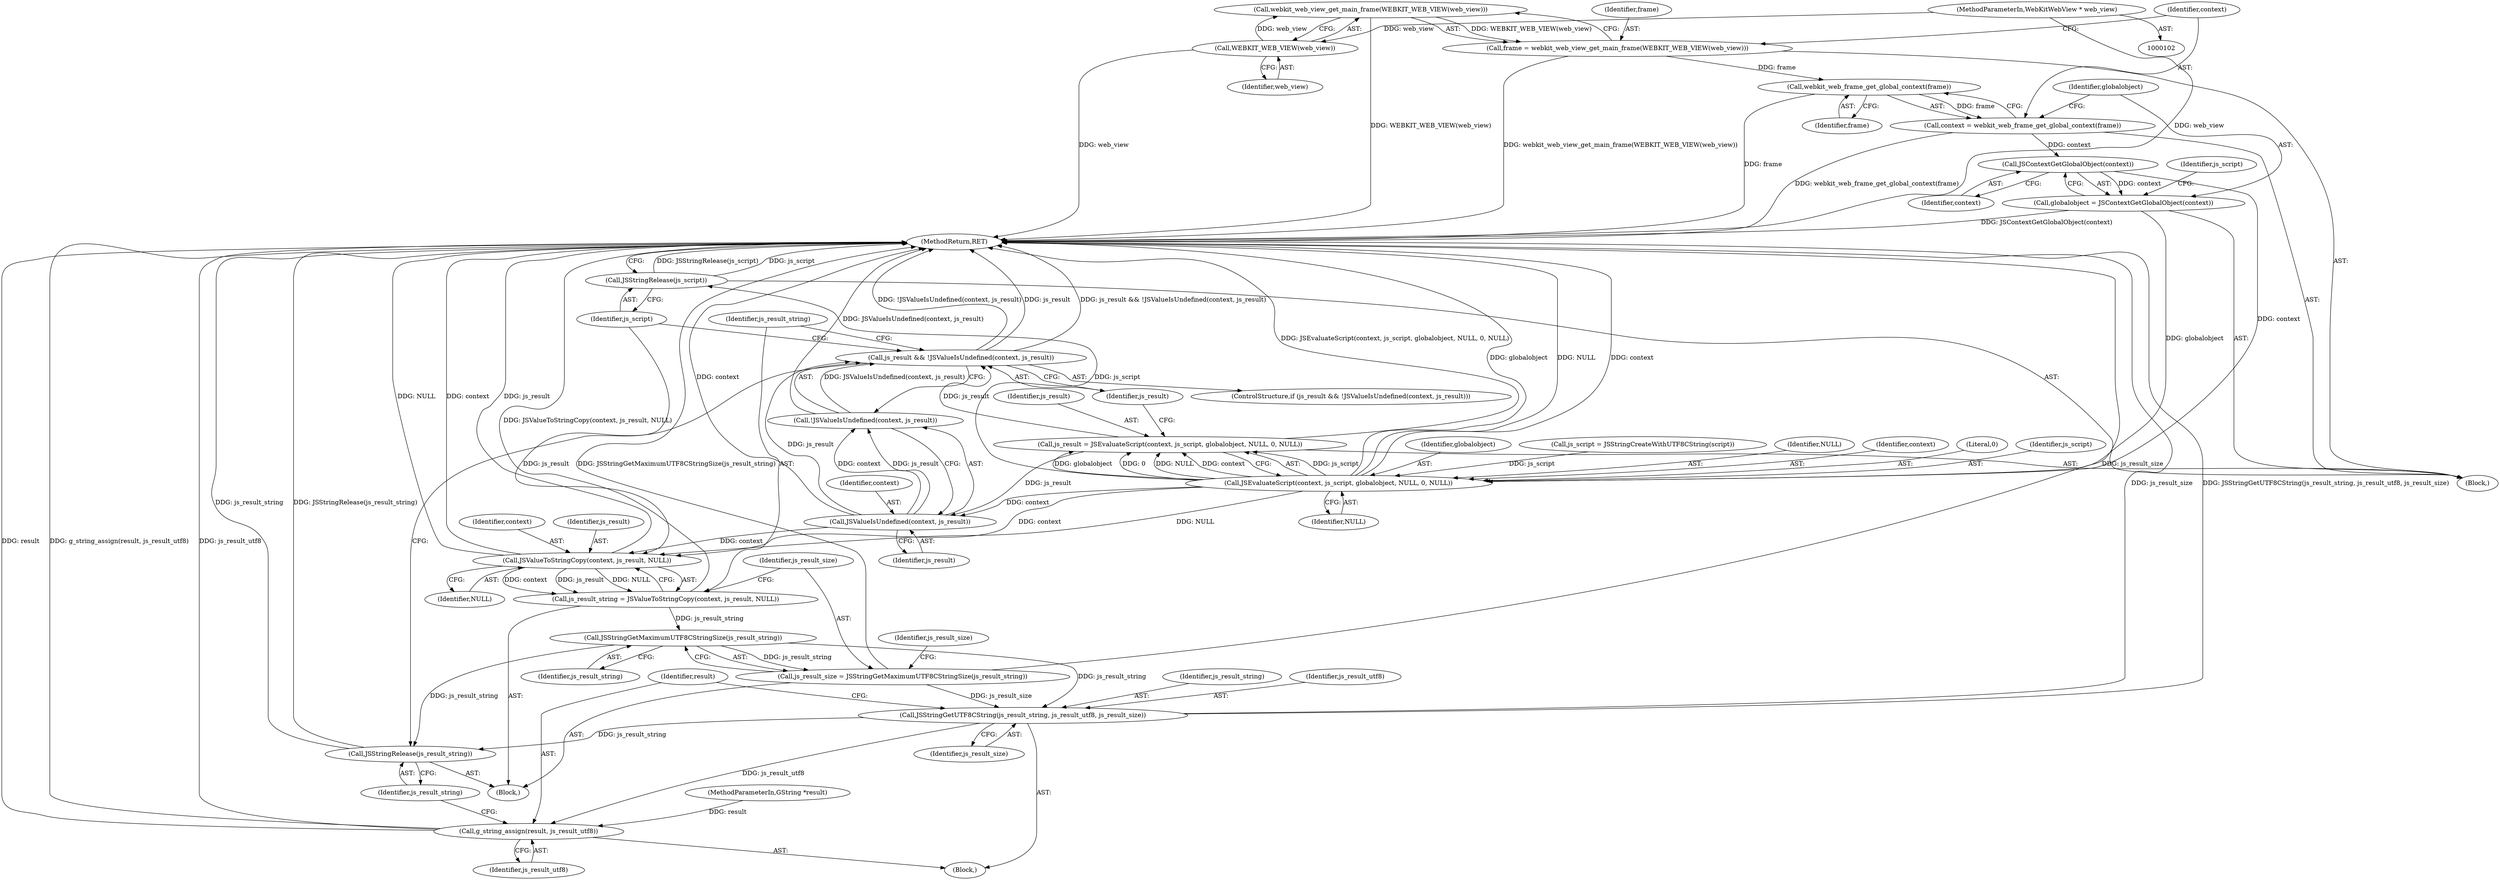 digraph "0_uzbl_1958b52d41cba96956dc1995660de49525ed1047_0@API" {
"1000117" [label="(Call,webkit_web_view_get_main_frame(WEBKIT_WEB_VIEW(web_view)))"];
"1000118" [label="(Call,WEBKIT_WEB_VIEW(web_view))"];
"1000103" [label="(MethodParameterIn,WebKitWebView * web_view)"];
"1000115" [label="(Call,frame = webkit_web_view_get_main_frame(WEBKIT_WEB_VIEW(web_view)))"];
"1000122" [label="(Call,webkit_web_frame_get_global_context(frame))"];
"1000120" [label="(Call,context = webkit_web_frame_get_global_context(frame))"];
"1000126" [label="(Call,JSContextGetGlobalObject(context))"];
"1000124" [label="(Call,globalobject = JSContextGetGlobalObject(context))"];
"1000134" [label="(Call,JSEvaluateScript(context, js_script, globalobject, NULL, 0, NULL))"];
"1000132" [label="(Call,js_result = JSEvaluateScript(context, js_script, globalobject, NULL, 0, NULL))"];
"1000142" [label="(Call,js_result && !JSValueIsUndefined(context, js_result))"];
"1000151" [label="(Call,JSValueToStringCopy(context, js_result, NULL))"];
"1000149" [label="(Call,js_result_string = JSValueToStringCopy(context, js_result, NULL))"];
"1000157" [label="(Call,JSStringGetMaximumUTF8CStringSize(js_result_string))"];
"1000155" [label="(Call,js_result_size = JSStringGetMaximumUTF8CStringSize(js_result_string))"];
"1000163" [label="(Call,JSStringGetUTF8CString(js_result_string, js_result_utf8, js_result_size))"];
"1000167" [label="(Call,g_string_assign(result, js_result_utf8))"];
"1000170" [label="(Call,JSStringRelease(js_result_string))"];
"1000145" [label="(Call,JSValueIsUndefined(context, js_result))"];
"1000144" [label="(Call,!JSValueIsUndefined(context, js_result))"];
"1000172" [label="(Call,JSStringRelease(js_script))"];
"1000116" [label="(Identifier,frame)"];
"1000133" [label="(Identifier,js_result)"];
"1000143" [label="(Identifier,js_result)"];
"1000173" [label="(Identifier,js_script)"];
"1000124" [label="(Call,globalobject = JSContextGetGlobalObject(context))"];
"1000161" [label="(Block,)"];
"1000156" [label="(Identifier,js_result_size)"];
"1000137" [label="(Identifier,globalobject)"];
"1000128" [label="(Call,js_script = JSStringCreateWithUTF8CString(script))"];
"1000168" [label="(Identifier,result)"];
"1000150" [label="(Identifier,js_result_string)"];
"1000141" [label="(ControlStructure,if (js_result && !JSValueIsUndefined(context, js_result)))"];
"1000134" [label="(Call,JSEvaluateScript(context, js_script, globalobject, NULL, 0, NULL))"];
"1000118" [label="(Call,WEBKIT_WEB_VIEW(web_view))"];
"1000123" [label="(Identifier,frame)"];
"1000125" [label="(Identifier,globalobject)"];
"1000152" [label="(Identifier,context)"];
"1000115" [label="(Call,frame = webkit_web_view_get_main_frame(WEBKIT_WEB_VIEW(web_view)))"];
"1000155" [label="(Call,js_result_size = JSStringGetMaximumUTF8CStringSize(js_result_string))"];
"1000166" [label="(Identifier,js_result_size)"];
"1000119" [label="(Identifier,web_view)"];
"1000174" [label="(MethodReturn,RET)"];
"1000164" [label="(Identifier,js_result_string)"];
"1000120" [label="(Call,context = webkit_web_frame_get_global_context(frame))"];
"1000140" [label="(Identifier,NULL)"];
"1000142" [label="(Call,js_result && !JSValueIsUndefined(context, js_result))"];
"1000105" [label="(MethodParameterIn,GString *result)"];
"1000129" [label="(Identifier,js_script)"];
"1000145" [label="(Call,JSValueIsUndefined(context, js_result))"];
"1000171" [label="(Identifier,js_result_string)"];
"1000138" [label="(Identifier,NULL)"];
"1000157" [label="(Call,JSStringGetMaximumUTF8CStringSize(js_result_string))"];
"1000127" [label="(Identifier,context)"];
"1000126" [label="(Call,JSContextGetGlobalObject(context))"];
"1000144" [label="(Call,!JSValueIsUndefined(context, js_result))"];
"1000117" [label="(Call,webkit_web_view_get_main_frame(WEBKIT_WEB_VIEW(web_view)))"];
"1000135" [label="(Identifier,context)"];
"1000103" [label="(MethodParameterIn,WebKitWebView * web_view)"];
"1000170" [label="(Call,JSStringRelease(js_result_string))"];
"1000106" [label="(Block,)"];
"1000121" [label="(Identifier,context)"];
"1000146" [label="(Identifier,context)"];
"1000139" [label="(Literal,0)"];
"1000158" [label="(Identifier,js_result_string)"];
"1000148" [label="(Block,)"];
"1000149" [label="(Call,js_result_string = JSValueToStringCopy(context, js_result, NULL))"];
"1000153" [label="(Identifier,js_result)"];
"1000163" [label="(Call,JSStringGetUTF8CString(js_result_string, js_result_utf8, js_result_size))"];
"1000132" [label="(Call,js_result = JSEvaluateScript(context, js_script, globalobject, NULL, 0, NULL))"];
"1000154" [label="(Identifier,NULL)"];
"1000122" [label="(Call,webkit_web_frame_get_global_context(frame))"];
"1000172" [label="(Call,JSStringRelease(js_script))"];
"1000160" [label="(Identifier,js_result_size)"];
"1000147" [label="(Identifier,js_result)"];
"1000167" [label="(Call,g_string_assign(result, js_result_utf8))"];
"1000151" [label="(Call,JSValueToStringCopy(context, js_result, NULL))"];
"1000169" [label="(Identifier,js_result_utf8)"];
"1000165" [label="(Identifier,js_result_utf8)"];
"1000136" [label="(Identifier,js_script)"];
"1000117" -> "1000115"  [label="AST: "];
"1000117" -> "1000118"  [label="CFG: "];
"1000118" -> "1000117"  [label="AST: "];
"1000115" -> "1000117"  [label="CFG: "];
"1000117" -> "1000174"  [label="DDG: WEBKIT_WEB_VIEW(web_view)"];
"1000117" -> "1000115"  [label="DDG: WEBKIT_WEB_VIEW(web_view)"];
"1000118" -> "1000117"  [label="DDG: web_view"];
"1000118" -> "1000119"  [label="CFG: "];
"1000119" -> "1000118"  [label="AST: "];
"1000118" -> "1000174"  [label="DDG: web_view"];
"1000103" -> "1000118"  [label="DDG: web_view"];
"1000103" -> "1000102"  [label="AST: "];
"1000103" -> "1000174"  [label="DDG: web_view"];
"1000115" -> "1000106"  [label="AST: "];
"1000116" -> "1000115"  [label="AST: "];
"1000121" -> "1000115"  [label="CFG: "];
"1000115" -> "1000174"  [label="DDG: webkit_web_view_get_main_frame(WEBKIT_WEB_VIEW(web_view))"];
"1000115" -> "1000122"  [label="DDG: frame"];
"1000122" -> "1000120"  [label="AST: "];
"1000122" -> "1000123"  [label="CFG: "];
"1000123" -> "1000122"  [label="AST: "];
"1000120" -> "1000122"  [label="CFG: "];
"1000122" -> "1000174"  [label="DDG: frame"];
"1000122" -> "1000120"  [label="DDG: frame"];
"1000120" -> "1000106"  [label="AST: "];
"1000121" -> "1000120"  [label="AST: "];
"1000125" -> "1000120"  [label="CFG: "];
"1000120" -> "1000174"  [label="DDG: webkit_web_frame_get_global_context(frame)"];
"1000120" -> "1000126"  [label="DDG: context"];
"1000126" -> "1000124"  [label="AST: "];
"1000126" -> "1000127"  [label="CFG: "];
"1000127" -> "1000126"  [label="AST: "];
"1000124" -> "1000126"  [label="CFG: "];
"1000126" -> "1000124"  [label="DDG: context"];
"1000126" -> "1000134"  [label="DDG: context"];
"1000124" -> "1000106"  [label="AST: "];
"1000125" -> "1000124"  [label="AST: "];
"1000129" -> "1000124"  [label="CFG: "];
"1000124" -> "1000174"  [label="DDG: JSContextGetGlobalObject(context)"];
"1000124" -> "1000134"  [label="DDG: globalobject"];
"1000134" -> "1000132"  [label="AST: "];
"1000134" -> "1000140"  [label="CFG: "];
"1000135" -> "1000134"  [label="AST: "];
"1000136" -> "1000134"  [label="AST: "];
"1000137" -> "1000134"  [label="AST: "];
"1000138" -> "1000134"  [label="AST: "];
"1000139" -> "1000134"  [label="AST: "];
"1000140" -> "1000134"  [label="AST: "];
"1000132" -> "1000134"  [label="CFG: "];
"1000134" -> "1000174"  [label="DDG: globalobject"];
"1000134" -> "1000174"  [label="DDG: NULL"];
"1000134" -> "1000174"  [label="DDG: context"];
"1000134" -> "1000132"  [label="DDG: js_script"];
"1000134" -> "1000132"  [label="DDG: globalobject"];
"1000134" -> "1000132"  [label="DDG: 0"];
"1000134" -> "1000132"  [label="DDG: NULL"];
"1000134" -> "1000132"  [label="DDG: context"];
"1000128" -> "1000134"  [label="DDG: js_script"];
"1000134" -> "1000145"  [label="DDG: context"];
"1000134" -> "1000151"  [label="DDG: context"];
"1000134" -> "1000151"  [label="DDG: NULL"];
"1000134" -> "1000172"  [label="DDG: js_script"];
"1000132" -> "1000106"  [label="AST: "];
"1000133" -> "1000132"  [label="AST: "];
"1000143" -> "1000132"  [label="CFG: "];
"1000132" -> "1000174"  [label="DDG: JSEvaluateScript(context, js_script, globalobject, NULL, 0, NULL)"];
"1000132" -> "1000142"  [label="DDG: js_result"];
"1000132" -> "1000145"  [label="DDG: js_result"];
"1000142" -> "1000141"  [label="AST: "];
"1000142" -> "1000143"  [label="CFG: "];
"1000142" -> "1000144"  [label="CFG: "];
"1000143" -> "1000142"  [label="AST: "];
"1000144" -> "1000142"  [label="AST: "];
"1000150" -> "1000142"  [label="CFG: "];
"1000173" -> "1000142"  [label="CFG: "];
"1000142" -> "1000174"  [label="DDG: js_result && !JSValueIsUndefined(context, js_result)"];
"1000142" -> "1000174"  [label="DDG: !JSValueIsUndefined(context, js_result)"];
"1000142" -> "1000174"  [label="DDG: js_result"];
"1000145" -> "1000142"  [label="DDG: js_result"];
"1000144" -> "1000142"  [label="DDG: JSValueIsUndefined(context, js_result)"];
"1000142" -> "1000151"  [label="DDG: js_result"];
"1000151" -> "1000149"  [label="AST: "];
"1000151" -> "1000154"  [label="CFG: "];
"1000152" -> "1000151"  [label="AST: "];
"1000153" -> "1000151"  [label="AST: "];
"1000154" -> "1000151"  [label="AST: "];
"1000149" -> "1000151"  [label="CFG: "];
"1000151" -> "1000174"  [label="DDG: js_result"];
"1000151" -> "1000174"  [label="DDG: NULL"];
"1000151" -> "1000174"  [label="DDG: context"];
"1000151" -> "1000149"  [label="DDG: context"];
"1000151" -> "1000149"  [label="DDG: js_result"];
"1000151" -> "1000149"  [label="DDG: NULL"];
"1000145" -> "1000151"  [label="DDG: context"];
"1000149" -> "1000148"  [label="AST: "];
"1000150" -> "1000149"  [label="AST: "];
"1000156" -> "1000149"  [label="CFG: "];
"1000149" -> "1000174"  [label="DDG: JSValueToStringCopy(context, js_result, NULL)"];
"1000149" -> "1000157"  [label="DDG: js_result_string"];
"1000157" -> "1000155"  [label="AST: "];
"1000157" -> "1000158"  [label="CFG: "];
"1000158" -> "1000157"  [label="AST: "];
"1000155" -> "1000157"  [label="CFG: "];
"1000157" -> "1000155"  [label="DDG: js_result_string"];
"1000157" -> "1000163"  [label="DDG: js_result_string"];
"1000157" -> "1000170"  [label="DDG: js_result_string"];
"1000155" -> "1000148"  [label="AST: "];
"1000156" -> "1000155"  [label="AST: "];
"1000160" -> "1000155"  [label="CFG: "];
"1000155" -> "1000174"  [label="DDG: JSStringGetMaximumUTF8CStringSize(js_result_string)"];
"1000155" -> "1000174"  [label="DDG: js_result_size"];
"1000155" -> "1000163"  [label="DDG: js_result_size"];
"1000163" -> "1000161"  [label="AST: "];
"1000163" -> "1000166"  [label="CFG: "];
"1000164" -> "1000163"  [label="AST: "];
"1000165" -> "1000163"  [label="AST: "];
"1000166" -> "1000163"  [label="AST: "];
"1000168" -> "1000163"  [label="CFG: "];
"1000163" -> "1000174"  [label="DDG: js_result_size"];
"1000163" -> "1000174"  [label="DDG: JSStringGetUTF8CString(js_result_string, js_result_utf8, js_result_size)"];
"1000163" -> "1000167"  [label="DDG: js_result_utf8"];
"1000163" -> "1000170"  [label="DDG: js_result_string"];
"1000167" -> "1000161"  [label="AST: "];
"1000167" -> "1000169"  [label="CFG: "];
"1000168" -> "1000167"  [label="AST: "];
"1000169" -> "1000167"  [label="AST: "];
"1000171" -> "1000167"  [label="CFG: "];
"1000167" -> "1000174"  [label="DDG: js_result_utf8"];
"1000167" -> "1000174"  [label="DDG: result"];
"1000167" -> "1000174"  [label="DDG: g_string_assign(result, js_result_utf8)"];
"1000105" -> "1000167"  [label="DDG: result"];
"1000170" -> "1000148"  [label="AST: "];
"1000170" -> "1000171"  [label="CFG: "];
"1000171" -> "1000170"  [label="AST: "];
"1000173" -> "1000170"  [label="CFG: "];
"1000170" -> "1000174"  [label="DDG: JSStringRelease(js_result_string)"];
"1000170" -> "1000174"  [label="DDG: js_result_string"];
"1000145" -> "1000144"  [label="AST: "];
"1000145" -> "1000147"  [label="CFG: "];
"1000146" -> "1000145"  [label="AST: "];
"1000147" -> "1000145"  [label="AST: "];
"1000144" -> "1000145"  [label="CFG: "];
"1000145" -> "1000174"  [label="DDG: context"];
"1000145" -> "1000144"  [label="DDG: context"];
"1000145" -> "1000144"  [label="DDG: js_result"];
"1000144" -> "1000174"  [label="DDG: JSValueIsUndefined(context, js_result)"];
"1000172" -> "1000106"  [label="AST: "];
"1000172" -> "1000173"  [label="CFG: "];
"1000173" -> "1000172"  [label="AST: "];
"1000174" -> "1000172"  [label="CFG: "];
"1000172" -> "1000174"  [label="DDG: JSStringRelease(js_script)"];
"1000172" -> "1000174"  [label="DDG: js_script"];
}
